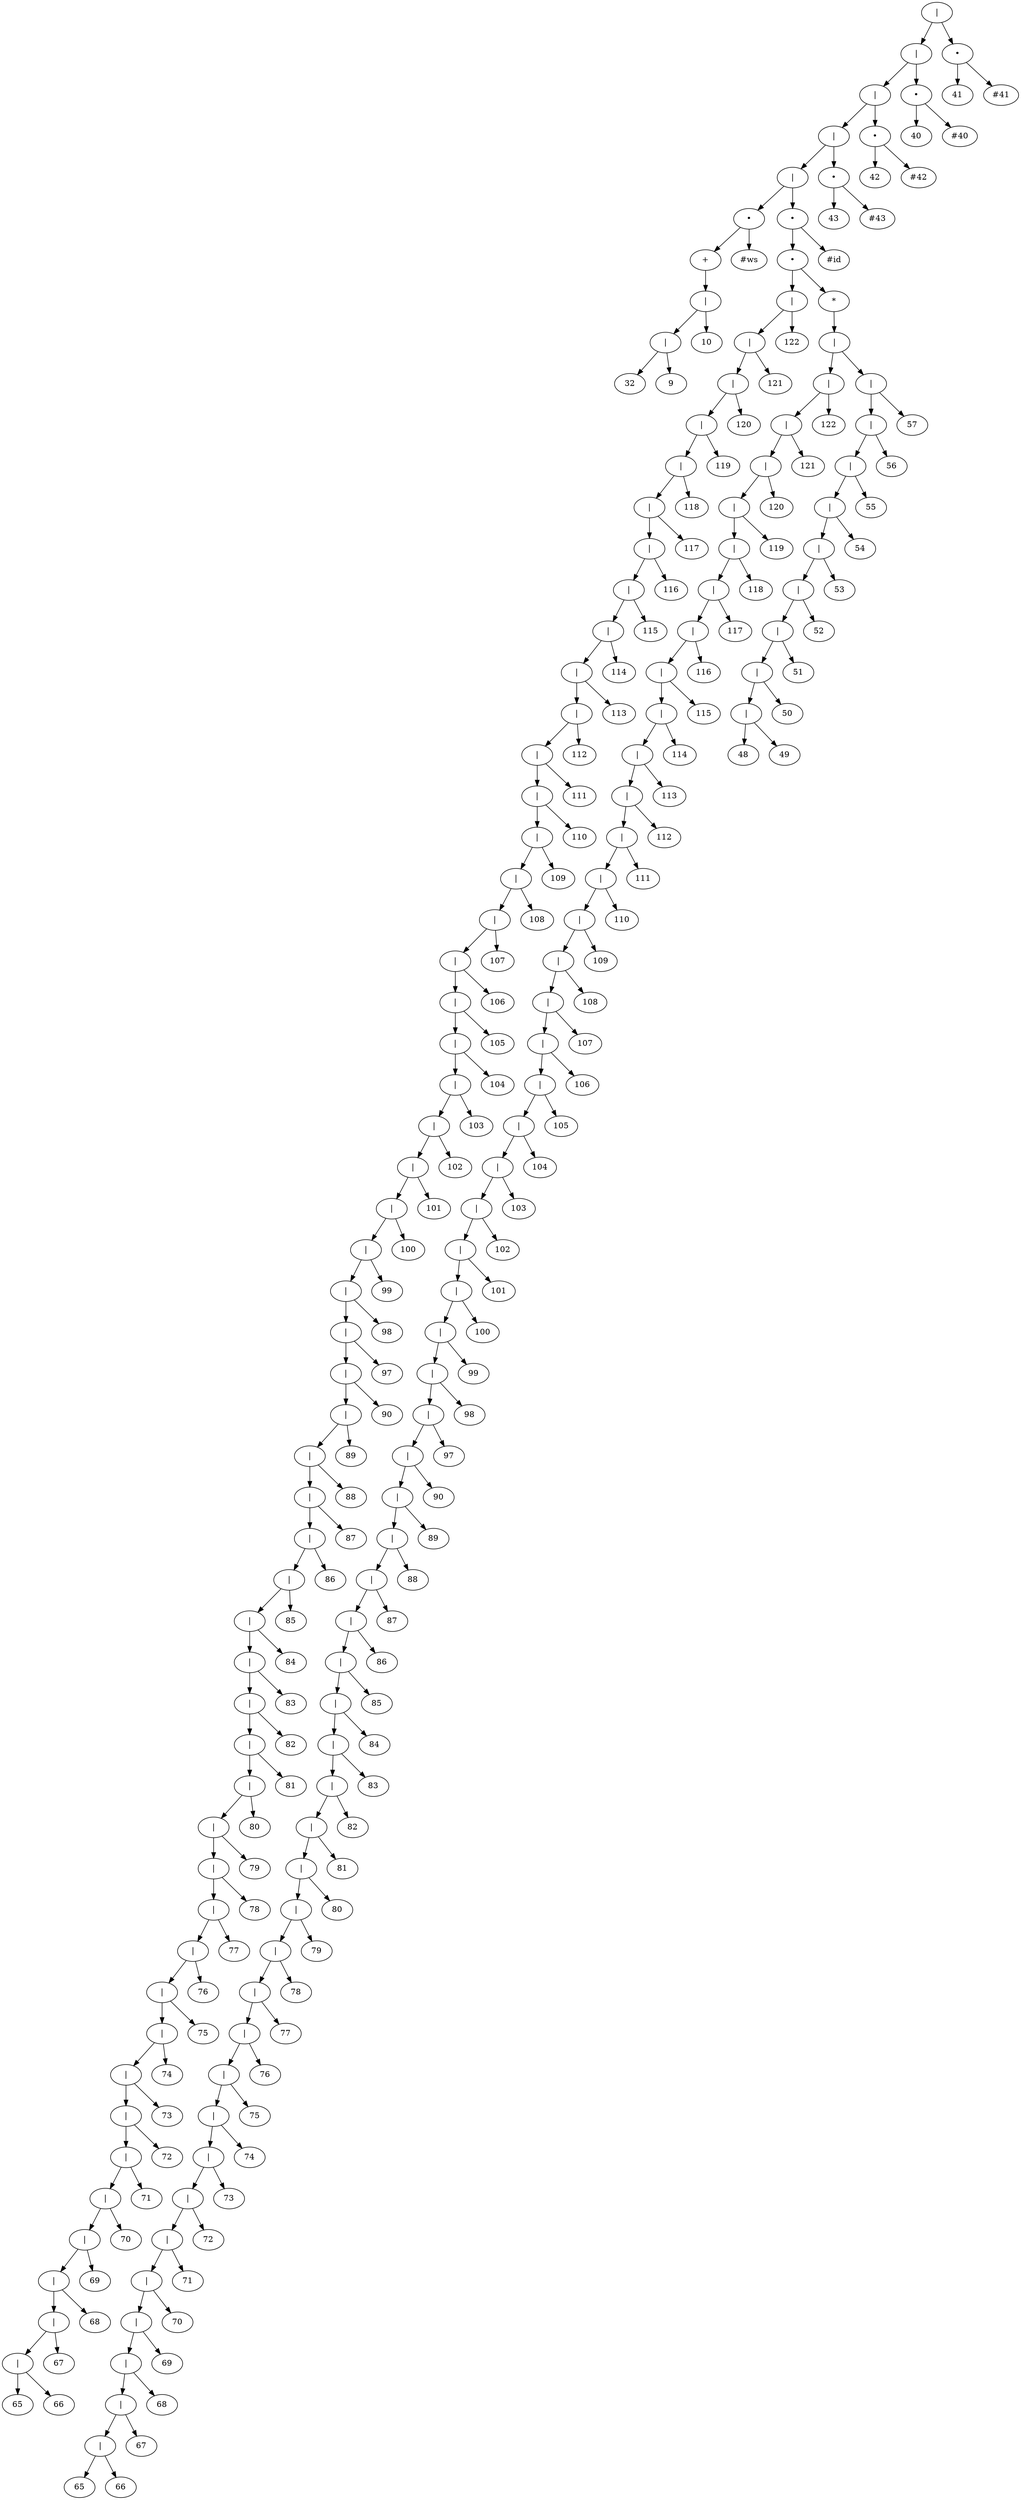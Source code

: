 digraph {
	26518544 [label="|"]
	26518544 -> 26518160
	26518160 [label="|"]
	26518160 -> 26517776
	26517776 [label="|"]
	26517776 -> 26517392
	26517392 [label="|"]
	26517392 -> 26517008
	26517008 [label="|"]
	26517008 -> 26462000
	26462000 [label="•"]
	26462000 -> 26461808
	26461808 [label="+"]
	26461808 -> 26461616
	26461616 [label="|"]
	26461616 -> 26461472
	26461472 [label="|"]
	26461472 -> 26461040
	26461040 [label=32]
	26461472 -> 26460992
	26460992 [label=9]
	26461616 -> 26461568
	26461568 [label=10]
	26462000 -> 26461904
	26461904 [label="#ws"]
	26517008 -> 26516912
	26516912 [label="•"]
	26516912 -> 26516720
	26516720 [label="•"]
	26516720 -> 26471888
	26471888 [label="|"]
	26471888 -> 26471696
	26471696 [label="|"]
	26471696 -> 26471504
	26471504 [label="|"]
	26471504 -> 26471312
	26471312 [label="|"]
	26471312 -> 26471120
	26471120 [label="|"]
	26471120 -> 26470928
	26470928 [label="|"]
	26470928 -> 26470736
	26470736 [label="|"]
	26470736 -> 26470544
	26470544 [label="|"]
	26470544 -> 26470352
	26470352 [label="|"]
	26470352 -> 26470160
	26470160 [label="|"]
	26470160 -> 26469968
	26469968 [label="|"]
	26469968 -> 26469776
	26469776 [label="|"]
	26469776 -> 26469584
	26469584 [label="|"]
	26469584 -> 26469392
	26469392 [label="|"]
	26469392 -> 26469200
	26469200 [label="|"]
	26469200 -> 26469008
	26469008 [label="|"]
	26469008 -> 26468816
	26468816 [label="|"]
	26468816 -> 26468624
	26468624 [label="|"]
	26468624 -> 26468432
	26468432 [label="|"]
	26468432 -> 26468240
	26468240 [label="|"]
	26468240 -> 26468048
	26468048 [label="|"]
	26468048 -> 26467856
	26467856 [label="|"]
	26467856 -> 26467664
	26467664 [label="|"]
	26467664 -> 26467472
	26467472 [label="|"]
	26467472 -> 26467280
	26467280 [label="|"]
	26467280 -> 26467088
	26467088 [label="|"]
	26467088 -> 26466896
	26466896 [label="|"]
	26466896 -> 26466704
	26466704 [label="|"]
	26466704 -> 26466512
	26466512 [label="|"]
	26466512 -> 26466320
	26466320 [label="|"]
	26466320 -> 26466128
	26466128 [label="|"]
	26466128 -> 26465936
	26465936 [label="|"]
	26465936 -> 26465744
	26465744 [label="|"]
	26465744 -> 26465552
	26465552 [label="|"]
	26465552 -> 26465360
	26465360 [label="|"]
	26465360 -> 26465168
	26465168 [label="|"]
	26465168 -> 26464976
	26464976 [label="|"]
	26464976 -> 26464784
	26464784 [label="|"]
	26464784 -> 26464592
	26464592 [label="|"]
	26464592 -> 26464400
	26464400 [label="|"]
	26464400 -> 26464208
	26464208 [label="|"]
	26464208 -> 26464016
	26464016 [label="|"]
	26464016 -> 26463824
	26463824 [label="|"]
	26463824 -> 26463632
	26463632 [label="|"]
	26463632 -> 26463440
	26463440 [label="|"]
	26463440 -> 26463248
	26463248 [label="|"]
	26463248 -> 26463056
	26463056 [label="|"]
	26463056 -> 26462864
	26462864 [label="|"]
	26462864 -> 26462672
	26462672 [label="|"]
	26462672 -> 26462480
	26462480 [label="|"]
	26462480 -> 26462288
	26462288 [label="|"]
	26462288 -> 26462096
	26462096 [label=65]
	26462288 -> 26462192
	26462192 [label=66]
	26462480 -> 26462384
	26462384 [label=67]
	26462672 -> 26462576
	26462576 [label=68]
	26462864 -> 26462768
	26462768 [label=69]
	26463056 -> 26462960
	26462960 [label=70]
	26463248 -> 26463152
	26463152 [label=71]
	26463440 -> 26463344
	26463344 [label=72]
	26463632 -> 26463536
	26463536 [label=73]
	26463824 -> 26463728
	26463728 [label=74]
	26464016 -> 26463920
	26463920 [label=75]
	26464208 -> 26464112
	26464112 [label=76]
	26464400 -> 26464304
	26464304 [label=77]
	26464592 -> 26464496
	26464496 [label=78]
	26464784 -> 26464688
	26464688 [label=79]
	26464976 -> 26464880
	26464880 [label=80]
	26465168 -> 26465072
	26465072 [label=81]
	26465360 -> 26465264
	26465264 [label=82]
	26465552 -> 26465456
	26465456 [label=83]
	26465744 -> 26465648
	26465648 [label=84]
	26465936 -> 26465840
	26465840 [label=85]
	26466128 -> 26466032
	26466032 [label=86]
	26466320 -> 26466224
	26466224 [label=87]
	26466512 -> 26466416
	26466416 [label=88]
	26466704 -> 26466608
	26466608 [label=89]
	26466896 -> 26466800
	26466800 [label=90]
	26467088 -> 26466992
	26466992 [label=97]
	26467280 -> 26467184
	26467184 [label=98]
	26467472 -> 26467376
	26467376 [label=99]
	26467664 -> 26467568
	26467568 [label=100]
	26467856 -> 26467760
	26467760 [label=101]
	26468048 -> 26467952
	26467952 [label=102]
	26468240 -> 26468144
	26468144 [label=103]
	26468432 -> 26468336
	26468336 [label=104]
	26468624 -> 26468528
	26468528 [label=105]
	26468816 -> 26468720
	26468720 [label=106]
	26469008 -> 26468912
	26468912 [label=107]
	26469200 -> 26469104
	26469104 [label=108]
	26469392 -> 26469296
	26469296 [label=109]
	26469584 -> 26469488
	26469488 [label=110]
	26469776 -> 26469680
	26469680 [label=111]
	26469968 -> 26469872
	26469872 [label=112]
	26470160 -> 26470064
	26470064 [label=113]
	26470352 -> 26470256
	26470256 [label=114]
	26470544 -> 26470448
	26470448 [label=115]
	26470736 -> 26470640
	26470640 [label=116]
	26470928 -> 26470832
	26470832 [label=117]
	26471120 -> 26471024
	26471024 [label=118]
	26471312 -> 26471216
	26471216 [label=119]
	26471504 -> 26471408
	26471408 [label=120]
	26471696 -> 26471600
	26471600 [label=121]
	26471888 -> 26471792
	26471792 [label=122]
	26516720 -> 26516624
	26516624 [label="*"]
	26516624 -> 26516528
	26516528 [label="|"]
	26516528 -> 26514608
	26514608 [label="|"]
	26514608 -> 26514416
	26514416 [label="|"]
	26514416 -> 26514224
	26514224 [label="|"]
	26514224 -> 26514032
	26514032 [label="|"]
	26514032 -> 26513840
	26513840 [label="|"]
	26513840 -> 26513648
	26513648 [label="|"]
	26513648 -> 26513456
	26513456 [label="|"]
	26513456 -> 26513264
	26513264 [label="|"]
	26513264 -> 26513072
	26513072 [label="|"]
	26513072 -> 26512880
	26512880 [label="|"]
	26512880 -> 26512688
	26512688 [label="|"]
	26512688 -> 26512496
	26512496 [label="|"]
	26512496 -> 26512304
	26512304 [label="|"]
	26512304 -> 26512112
	26512112 [label="|"]
	26512112 -> 26511920
	26511920 [label="|"]
	26511920 -> 26511728
	26511728 [label="|"]
	26511728 -> 26511536
	26511536 [label="|"]
	26511536 -> 26511344
	26511344 [label="|"]
	26511344 -> 26511152
	26511152 [label="|"]
	26511152 -> 26510960
	26510960 [label="|"]
	26510960 -> 26510768
	26510768 [label="|"]
	26510768 -> 26510576
	26510576 [label="|"]
	26510576 -> 26510384
	26510384 [label="|"]
	26510384 -> 26510192
	26510192 [label="|"]
	26510192 -> 26510000
	26510000 [label="|"]
	26510000 -> 26509808
	26509808 [label="|"]
	26509808 -> 26509616
	26509616 [label="|"]
	26509616 -> 26509424
	26509424 [label="|"]
	26509424 -> 26476400
	26476400 [label="|"]
	26476400 -> 26476208
	26476208 [label="|"]
	26476208 -> 26476016
	26476016 [label="|"]
	26476016 -> 26475824
	26475824 [label="|"]
	26475824 -> 26475632
	26475632 [label="|"]
	26475632 -> 26475440
	26475440 [label="|"]
	26475440 -> 26475248
	26475248 [label="|"]
	26475248 -> 26475056
	26475056 [label="|"]
	26475056 -> 26474864
	26474864 [label="|"]
	26474864 -> 26474672
	26474672 [label="|"]
	26474672 -> 26474480
	26474480 [label="|"]
	26474480 -> 26474288
	26474288 [label="|"]
	26474288 -> 26474096
	26474096 [label="|"]
	26474096 -> 26473904
	26473904 [label="|"]
	26473904 -> 26473712
	26473712 [label="|"]
	26473712 -> 26473520
	26473520 [label="|"]
	26473520 -> 26473328
	26473328 [label="|"]
	26473328 -> 26473136
	26473136 [label="|"]
	26473136 -> 26472944
	26472944 [label="|"]
	26472944 -> 26472752
	26472752 [label="|"]
	26472752 -> 26472560
	26472560 [label="|"]
	26472560 -> 26472368
	26472368 [label="|"]
	26472368 -> 26472176
	26472176 [label="|"]
	26472176 -> 26471984
	26471984 [label=65]
	26472176 -> 26472080
	26472080 [label=66]
	26472368 -> 26472272
	26472272 [label=67]
	26472560 -> 26472464
	26472464 [label=68]
	26472752 -> 26472656
	26472656 [label=69]
	26472944 -> 26472848
	26472848 [label=70]
	26473136 -> 26473040
	26473040 [label=71]
	26473328 -> 26473232
	26473232 [label=72]
	26473520 -> 26473424
	26473424 [label=73]
	26473712 -> 26473616
	26473616 [label=74]
	26473904 -> 26473808
	26473808 [label=75]
	26474096 -> 26474000
	26474000 [label=76]
	26474288 -> 26474192
	26474192 [label=77]
	26474480 -> 26474384
	26474384 [label=78]
	26474672 -> 26474576
	26474576 [label=79]
	26474864 -> 26474768
	26474768 [label=80]
	26475056 -> 26474960
	26474960 [label=81]
	26475248 -> 26475152
	26475152 [label=82]
	26475440 -> 26475344
	26475344 [label=83]
	26475632 -> 26475536
	26475536 [label=84]
	26475824 -> 26475728
	26475728 [label=85]
	26476016 -> 26475920
	26475920 [label=86]
	26476208 -> 26476112
	26476112 [label=87]
	26476400 -> 26476304
	26476304 [label=88]
	26509424 -> 26476496
	26476496 [label=89]
	26509616 -> 26509520
	26509520 [label=90]
	26509808 -> 26509712
	26509712 [label=97]
	26510000 -> 26509904
	26509904 [label=98]
	26510192 -> 26510096
	26510096 [label=99]
	26510384 -> 26510288
	26510288 [label=100]
	26510576 -> 26510480
	26510480 [label=101]
	26510768 -> 26510672
	26510672 [label=102]
	26510960 -> 26510864
	26510864 [label=103]
	26511152 -> 26511056
	26511056 [label=104]
	26511344 -> 26511248
	26511248 [label=105]
	26511536 -> 26511440
	26511440 [label=106]
	26511728 -> 26511632
	26511632 [label=107]
	26511920 -> 26511824
	26511824 [label=108]
	26512112 -> 26512016
	26512016 [label=109]
	26512304 -> 26512208
	26512208 [label=110]
	26512496 -> 26512400
	26512400 [label=111]
	26512688 -> 26512592
	26512592 [label=112]
	26512880 -> 26512784
	26512784 [label=113]
	26513072 -> 26512976
	26512976 [label=114]
	26513264 -> 26513168
	26513168 [label=115]
	26513456 -> 26513360
	26513360 [label=116]
	26513648 -> 26513552
	26513552 [label=117]
	26513840 -> 26513744
	26513744 [label=118]
	26514032 -> 26513936
	26513936 [label=119]
	26514224 -> 26514128
	26514128 [label=120]
	26514416 -> 26514320
	26514320 [label=121]
	26514608 -> 26514512
	26514512 [label=122]
	26516528 -> 26516432
	26516432 [label="|"]
	26516432 -> 26516240
	26516240 [label="|"]
	26516240 -> 26516048
	26516048 [label="|"]
	26516048 -> 26515856
	26515856 [label="|"]
	26515856 -> 26515664
	26515664 [label="|"]
	26515664 -> 26515472
	26515472 [label="|"]
	26515472 -> 26515280
	26515280 [label="|"]
	26515280 -> 26515088
	26515088 [label="|"]
	26515088 -> 26514896
	26514896 [label="|"]
	26514896 -> 26514704
	26514704 [label=48]
	26514896 -> 26514800
	26514800 [label=49]
	26515088 -> 26514992
	26514992 [label=50]
	26515280 -> 26515184
	26515184 [label=51]
	26515472 -> 26515376
	26515376 [label=52]
	26515664 -> 26515568
	26515568 [label=53]
	26515856 -> 26515760
	26515760 [label=54]
	26516048 -> 26515952
	26515952 [label=55]
	26516240 -> 26516144
	26516144 [label=56]
	26516432 -> 26516336
	26516336 [label=57]
	26516912 -> 26516816
	26516816 [label="#id"]
	26517392 -> 26517296
	26517296 [label="•"]
	26517296 -> 26517104
	26517104 [label=43]
	26517296 -> 26517200
	26517200 [label="#43"]
	26517776 -> 26517680
	26517680 [label="•"]
	26517680 -> 26517488
	26517488 [label=42]
	26517680 -> 26517584
	26517584 [label="#42"]
	26518160 -> 26518064
	26518064 [label="•"]
	26518064 -> 26517872
	26517872 [label=40]
	26518064 -> 26517968
	26517968 [label="#40"]
	26518544 -> 26518448
	26518448 [label="•"]
	26518448 -> 26518256
	26518256 [label=41]
	26518448 -> 26518352
	26518352 [label="#41"]
}
